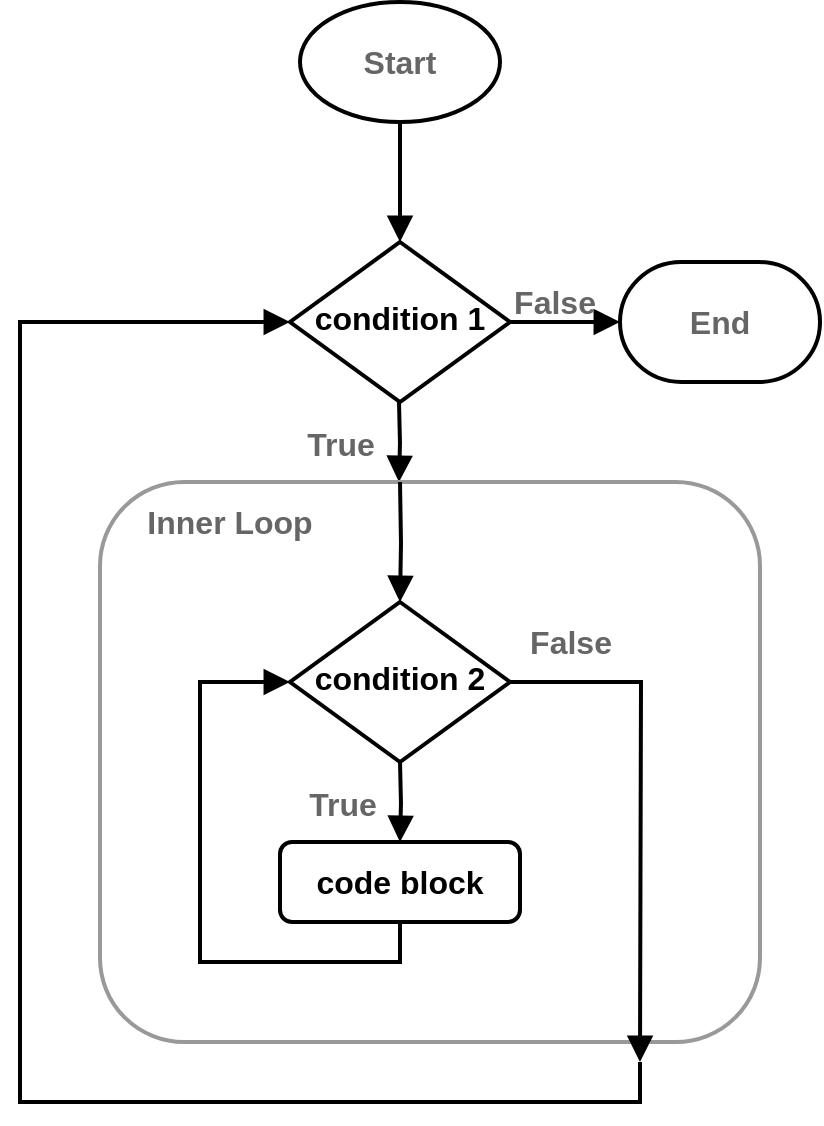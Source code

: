 <mxfile version="13.6.2" type="device"><diagram id="C5RBs43oDa-KdzZeNtuy" name="Page-1"><mxGraphModel dx="1355" dy="816" grid="1" gridSize="10" guides="1" tooltips="1" connect="1" arrows="1" fold="1" page="1" pageScale="1" pageWidth="827" pageHeight="1169" math="0" shadow="0"><root><mxCell id="WIyWlLk6GJQsqaUBKTNV-0"/><mxCell id="WIyWlLk6GJQsqaUBKTNV-1" parent="WIyWlLk6GJQsqaUBKTNV-0"/><mxCell id="WIyWlLk6GJQsqaUBKTNV-4" value="&lt;font color=&quot;#666666&quot;&gt;True&lt;/font&gt;" style="rounded=0;html=1;jettySize=auto;orthogonalLoop=1;fontSize=16;endArrow=block;endFill=1;endSize=8;strokeWidth=2;shadow=0;labelBackgroundColor=none;edgeStyle=orthogonalEdgeStyle;fontStyle=1" parent="WIyWlLk6GJQsqaUBKTNV-1" edge="1"><mxGeometry y="30" relative="1" as="geometry"><mxPoint as="offset"/><mxPoint x="249.5" y="220" as="sourcePoint"/><mxPoint x="249.5" y="260" as="targetPoint"/></mxGeometry></mxCell><mxCell id="WIyWlLk6GJQsqaUBKTNV-5" value="&lt;font color=&quot;#666666&quot;&gt;False&lt;/font&gt;" style="edgeStyle=orthogonalEdgeStyle;rounded=0;html=1;jettySize=auto;orthogonalLoop=1;fontSize=16;endArrow=block;endFill=1;endSize=8;strokeWidth=2;shadow=0;labelBackgroundColor=none;fontStyle=1" parent="WIyWlLk6GJQsqaUBKTNV-1" source="WIyWlLk6GJQsqaUBKTNV-6" target="Mzt8miBLP4atNHlSIv3b-1" edge="1"><mxGeometry x="-0.2" y="10" relative="1" as="geometry"><mxPoint as="offset"/><mxPoint x="358" y="180" as="targetPoint"/></mxGeometry></mxCell><mxCell id="WIyWlLk6GJQsqaUBKTNV-6" value="&lt;div style=&quot;font-size: 16px&quot;&gt;condition 1&lt;/div&gt;" style="rhombus;whiteSpace=wrap;html=1;shadow=0;fontFamily=Helvetica;fontSize=16;align=center;strokeWidth=2;spacing=6;spacingTop=-4;fontStyle=1" parent="WIyWlLk6GJQsqaUBKTNV-1" vertex="1"><mxGeometry x="195" y="140" width="110" height="80" as="geometry"/></mxCell><mxCell id="AKQxjDCV-_QH3ERrggzX-3" value="" style="rounded=0;html=1;jettySize=auto;orthogonalLoop=1;fontSize=16;endArrow=block;endFill=1;endSize=8;strokeWidth=2;shadow=0;labelBackgroundColor=none;edgeStyle=orthogonalEdgeStyle;fontStyle=1;entryX=0;entryY=0.5;entryDx=0;entryDy=0;" parent="WIyWlLk6GJQsqaUBKTNV-1" target="WIyWlLk6GJQsqaUBKTNV-6" edge="1"><mxGeometry y="20" relative="1" as="geometry"><mxPoint as="offset"/><mxPoint x="370" y="550" as="sourcePoint"/><mxPoint x="160" y="353" as="targetPoint"/><Array as="points"><mxPoint x="370" y="570"/><mxPoint x="60" y="570"/><mxPoint x="60" y="180"/></Array></mxGeometry></mxCell><mxCell id="Mzt8miBLP4atNHlSIv3b-0" value="&lt;font color=&quot;#666666&quot;&gt;Start&lt;/font&gt;" style="strokeWidth=2;html=1;shape=mxgraph.flowchart.start_1;whiteSpace=wrap;fontSize=16;fontStyle=1" parent="WIyWlLk6GJQsqaUBKTNV-1" vertex="1"><mxGeometry x="200" y="20" width="100" height="60" as="geometry"/></mxCell><mxCell id="Mzt8miBLP4atNHlSIv3b-1" value="&lt;font color=&quot;#666666&quot;&gt;End&lt;/font&gt;" style="strokeWidth=2;html=1;shape=mxgraph.flowchart.terminator;whiteSpace=wrap;fontSize=16;fontStyle=1" parent="WIyWlLk6GJQsqaUBKTNV-1" vertex="1"><mxGeometry x="360" y="150" width="100" height="60" as="geometry"/></mxCell><mxCell id="2__kI_tk2RexdS8zodO6-0" value="" style="rounded=1;whiteSpace=wrap;html=1;fontSize=16;glass=0;strokeWidth=2;shadow=0;fontStyle=1;strokeColor=#999999;" parent="WIyWlLk6GJQsqaUBKTNV-1" vertex="1"><mxGeometry x="100" y="260" width="330" height="280" as="geometry"/></mxCell><mxCell id="2__kI_tk2RexdS8zodO6-5" value="" style="rounded=0;html=1;jettySize=auto;orthogonalLoop=1;fontSize=16;endArrow=block;endFill=1;endSize=8;strokeWidth=2;shadow=0;labelBackgroundColor=none;edgeStyle=orthogonalEdgeStyle;fontStyle=1;exitX=0.5;exitY=1;exitDx=0;exitDy=0;exitPerimeter=0;entryX=0.5;entryY=0;entryDx=0;entryDy=0;" parent="WIyWlLk6GJQsqaUBKTNV-1" source="Mzt8miBLP4atNHlSIv3b-0" target="WIyWlLk6GJQsqaUBKTNV-6" edge="1"><mxGeometry relative="1" as="geometry"><mxPoint x="260" y="100" as="sourcePoint"/><mxPoint x="250" y="50" as="targetPoint"/></mxGeometry></mxCell><mxCell id="7WY6LIulk3N7AdIoYdHp-8" value="&lt;font color=&quot;#666666&quot;&gt;True&lt;/font&gt;" style="rounded=0;html=1;jettySize=auto;orthogonalLoop=1;fontSize=16;endArrow=block;endFill=1;endSize=8;strokeWidth=2;shadow=0;labelBackgroundColor=none;edgeStyle=orthogonalEdgeStyle;fontStyle=1" edge="1" parent="WIyWlLk6GJQsqaUBKTNV-1"><mxGeometry y="30" relative="1" as="geometry"><mxPoint as="offset"/><mxPoint x="250" y="400" as="sourcePoint"/><mxPoint x="250" y="440" as="targetPoint"/></mxGeometry></mxCell><mxCell id="7WY6LIulk3N7AdIoYdHp-9" value="&lt;font color=&quot;#666666&quot;&gt;False&lt;/font&gt;" style="edgeStyle=orthogonalEdgeStyle;rounded=0;html=1;jettySize=auto;orthogonalLoop=1;fontSize=16;endArrow=block;endFill=1;endSize=8;strokeWidth=2;shadow=0;labelBackgroundColor=none;fontStyle=1" edge="1" parent="WIyWlLk6GJQsqaUBKTNV-1" source="7WY6LIulk3N7AdIoYdHp-10"><mxGeometry x="-0.769" y="20" relative="1" as="geometry"><mxPoint as="offset"/><mxPoint x="370" y="550" as="targetPoint"/></mxGeometry></mxCell><mxCell id="7WY6LIulk3N7AdIoYdHp-10" value="&lt;div style=&quot;font-size: 16px&quot;&gt;condition 2&lt;/div&gt;" style="rhombus;whiteSpace=wrap;html=1;shadow=0;fontFamily=Helvetica;fontSize=16;align=center;strokeWidth=2;spacing=6;spacingTop=-4;fontStyle=1" vertex="1" parent="WIyWlLk6GJQsqaUBKTNV-1"><mxGeometry x="195" y="320" width="110" height="80" as="geometry"/></mxCell><mxCell id="7WY6LIulk3N7AdIoYdHp-11" value="" style="rounded=0;html=1;jettySize=auto;orthogonalLoop=1;fontSize=16;endArrow=block;endFill=1;endSize=8;strokeWidth=2;shadow=0;labelBackgroundColor=none;edgeStyle=orthogonalEdgeStyle;fontStyle=1;exitX=0.5;exitY=1;exitDx=0;exitDy=0;exitPerimeter=0;entryX=0;entryY=0.5;entryDx=0;entryDy=0;" edge="1" parent="WIyWlLk6GJQsqaUBKTNV-1" source="7WY6LIulk3N7AdIoYdHp-12" target="7WY6LIulk3N7AdIoYdHp-10"><mxGeometry y="20" relative="1" as="geometry"><mxPoint as="offset"/><mxPoint x="250" y="493" as="sourcePoint"/><mxPoint x="250" y="533" as="targetPoint"/><Array as="points"><mxPoint x="250" y="500"/><mxPoint x="150" y="500"/><mxPoint x="150" y="360"/></Array></mxGeometry></mxCell><mxCell id="7WY6LIulk3N7AdIoYdHp-12" value="&lt;div&gt;code block&lt;/div&gt;" style="rounded=1;whiteSpace=wrap;html=1;fontSize=16;glass=0;strokeWidth=2;shadow=0;fontStyle=1" vertex="1" parent="WIyWlLk6GJQsqaUBKTNV-1"><mxGeometry x="190" y="440" width="120" height="40" as="geometry"/></mxCell><mxCell id="7WY6LIulk3N7AdIoYdHp-13" value="" style="rounded=0;html=1;jettySize=auto;orthogonalLoop=1;fontSize=16;endArrow=block;endFill=1;endSize=8;strokeWidth=2;shadow=0;labelBackgroundColor=none;edgeStyle=orthogonalEdgeStyle;fontStyle=1;exitX=0.5;exitY=1;exitDx=0;exitDy=0;exitPerimeter=0;entryX=0.5;entryY=0;entryDx=0;entryDy=0;" edge="1" parent="WIyWlLk6GJQsqaUBKTNV-1" target="7WY6LIulk3N7AdIoYdHp-10"><mxGeometry relative="1" as="geometry"><mxPoint x="250" y="260" as="sourcePoint"/><mxPoint x="250" y="230" as="targetPoint"/></mxGeometry></mxCell><mxCell id="7WY6LIulk3N7AdIoYdHp-15" value="&lt;font style=&quot;font-size: 16px&quot; color=&quot;#666666&quot;&gt;&lt;b&gt;Inner Loop&lt;/b&gt;&lt;/font&gt;" style="text;html=1;strokeColor=none;fillColor=none;align=center;verticalAlign=middle;whiteSpace=wrap;rounded=0;" vertex="1" parent="WIyWlLk6GJQsqaUBKTNV-1"><mxGeometry x="120" y="270" width="90" height="20" as="geometry"/></mxCell></root></mxGraphModel></diagram></mxfile>